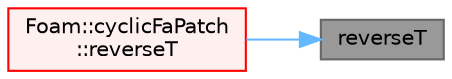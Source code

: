 digraph "reverseT"
{
 // LATEX_PDF_SIZE
  bgcolor="transparent";
  edge [fontname=Helvetica,fontsize=10,labelfontname=Helvetica,labelfontsize=10];
  node [fontname=Helvetica,fontsize=10,shape=box,height=0.2,width=0.4];
  rankdir="RL";
  Node1 [id="Node000001",label="reverseT",height=0.2,width=0.4,color="gray40", fillcolor="grey60", style="filled", fontcolor="black",tooltip=" "];
  Node1 -> Node2 [id="edge1_Node000001_Node000002",dir="back",color="steelblue1",style="solid",tooltip=" "];
  Node2 [id="Node000002",label="Foam::cyclicFaPatch\l::reverseT",height=0.2,width=0.4,color="red", fillcolor="#FFF0F0", style="filled",URL="$classFoam_1_1cyclicFaPatch.html#a4a45acfcb1366256a58a5cefe632f635",tooltip=" "];
}

